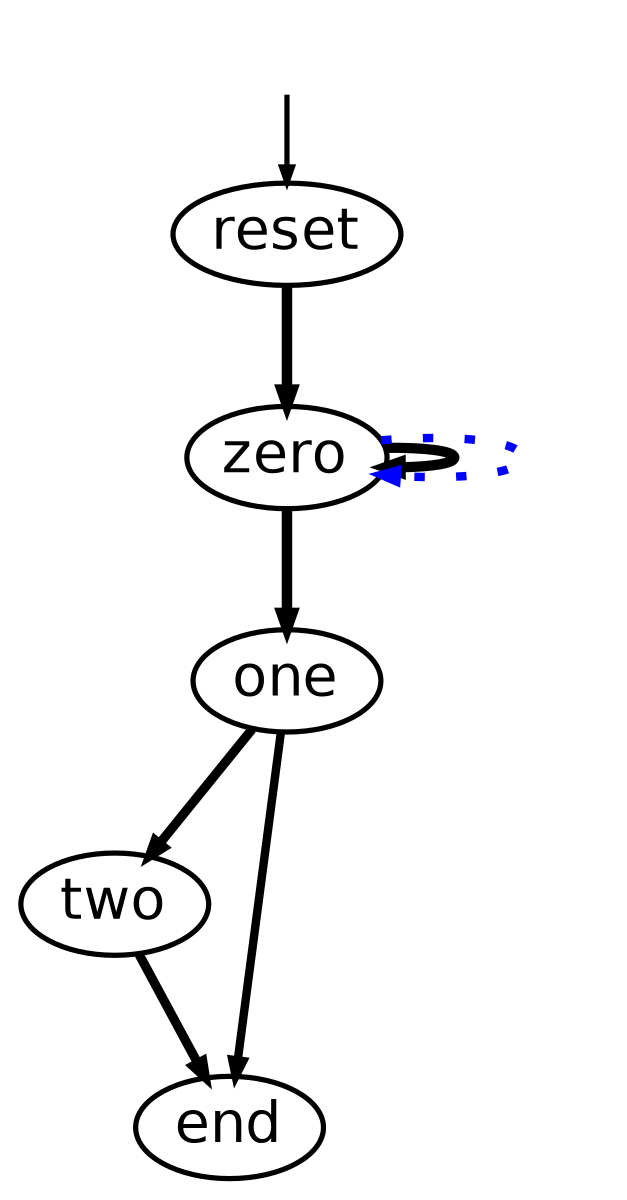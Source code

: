 digraph model {
  orientation = portrait;
  graph [ rankdir = "TB", ranksep="0.08", nodesep="0.18", size="8!" ];
  node [ fontname = "Helvetica", fontsize="11.0", shape="ellipse", margin="0.01", height="0.1", width="0.5" ];
  edge [ fontname = "Helvetica", arrowsize=".3", arrowhead="normal", fontsize="6.0", margin="0.05" ];
None [shape=none, style=invis, width=0.1, height=0.1];
None->reset;
{rank = source; None}
reset->zero[penwidth="2.0043213737826426",label = " "];zero->zero[penwidth="1.9590413923210936",label = " "];zero->zero[style=dotted, color=blue,penwidth="1.6127838567197355",label = " "];zero->one[penwidth="2.0043213737826426",label = " "];one->two[penwidth="1.7853298350107671",label = " "];two->end[penwidth="1.7853298350107671",label = " "];one->end[penwidth="1.6127838567197355",label = " "];}
